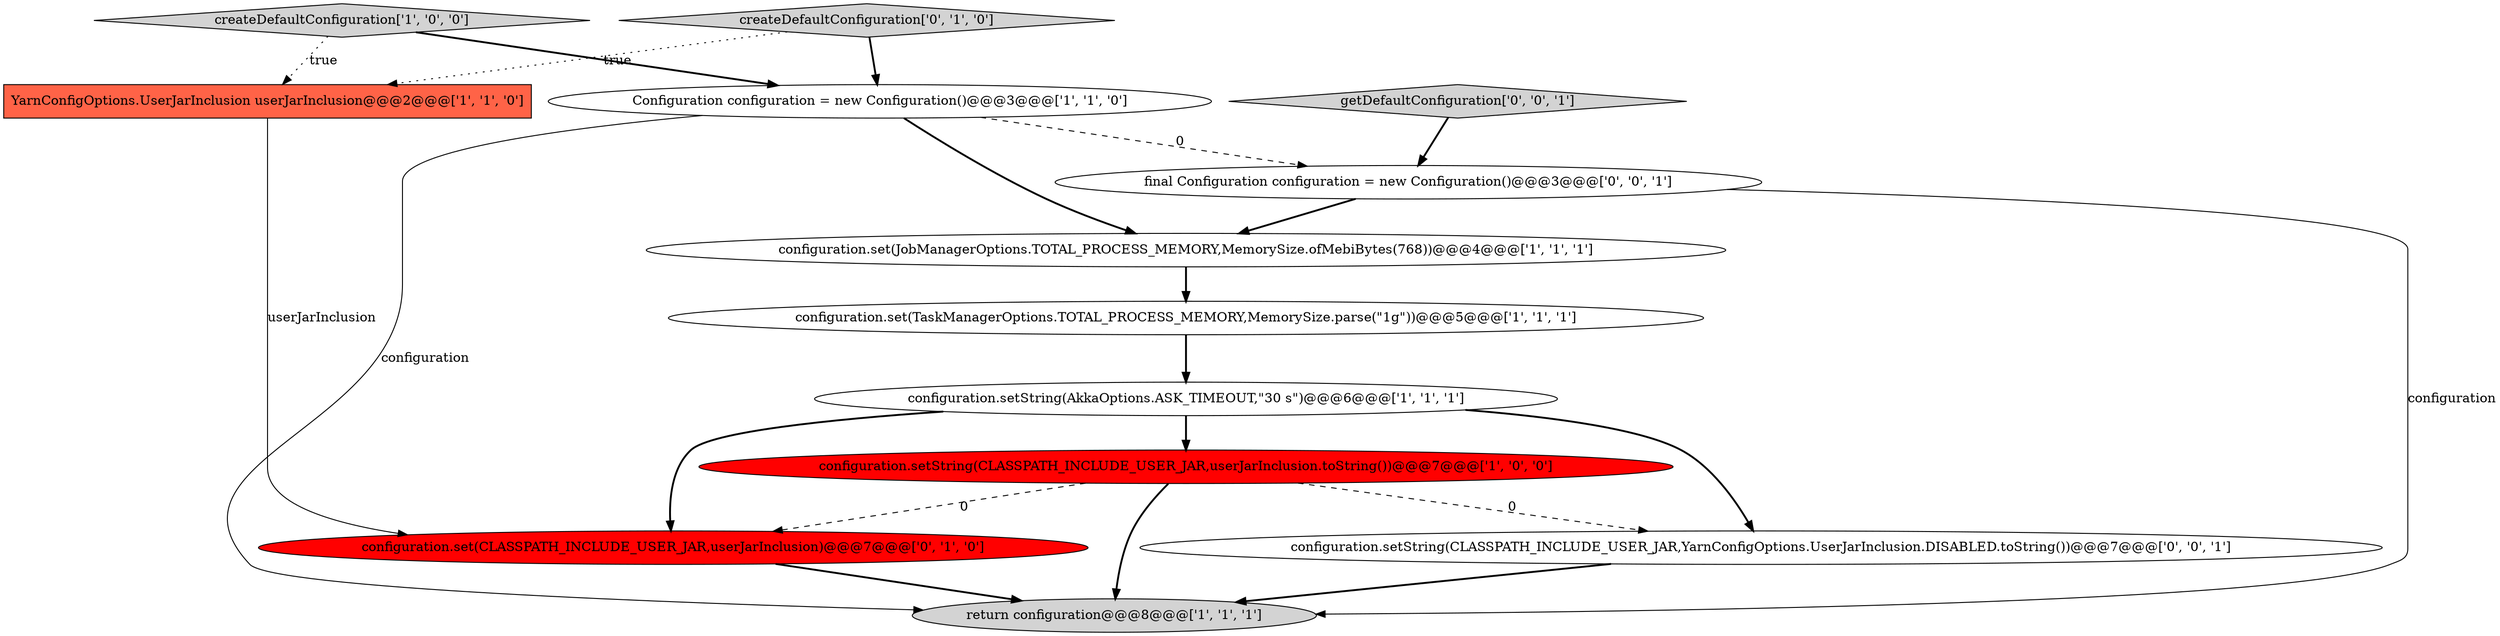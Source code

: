 digraph {
2 [style = filled, label = "configuration.setString(CLASSPATH_INCLUDE_USER_JAR,userJarInclusion.toString())@@@7@@@['1', '0', '0']", fillcolor = red, shape = ellipse image = "AAA1AAABBB1BBB"];
1 [style = filled, label = "createDefaultConfiguration['1', '0', '0']", fillcolor = lightgray, shape = diamond image = "AAA0AAABBB1BBB"];
8 [style = filled, label = "configuration.set(CLASSPATH_INCLUDE_USER_JAR,userJarInclusion)@@@7@@@['0', '1', '0']", fillcolor = red, shape = ellipse image = "AAA1AAABBB2BBB"];
11 [style = filled, label = "getDefaultConfiguration['0', '0', '1']", fillcolor = lightgray, shape = diamond image = "AAA0AAABBB3BBB"];
9 [style = filled, label = "createDefaultConfiguration['0', '1', '0']", fillcolor = lightgray, shape = diamond image = "AAA0AAABBB2BBB"];
3 [style = filled, label = "YarnConfigOptions.UserJarInclusion userJarInclusion@@@2@@@['1', '1', '0']", fillcolor = tomato, shape = box image = "AAA0AAABBB1BBB"];
4 [style = filled, label = "Configuration configuration = new Configuration()@@@3@@@['1', '1', '0']", fillcolor = white, shape = ellipse image = "AAA0AAABBB1BBB"];
12 [style = filled, label = "configuration.setString(CLASSPATH_INCLUDE_USER_JAR,YarnConfigOptions.UserJarInclusion.DISABLED.toString())@@@7@@@['0', '0', '1']", fillcolor = white, shape = ellipse image = "AAA0AAABBB3BBB"];
7 [style = filled, label = "configuration.set(TaskManagerOptions.TOTAL_PROCESS_MEMORY,MemorySize.parse(\"1g\"))@@@5@@@['1', '1', '1']", fillcolor = white, shape = ellipse image = "AAA0AAABBB1BBB"];
10 [style = filled, label = "final Configuration configuration = new Configuration()@@@3@@@['0', '0', '1']", fillcolor = white, shape = ellipse image = "AAA0AAABBB3BBB"];
0 [style = filled, label = "configuration.set(JobManagerOptions.TOTAL_PROCESS_MEMORY,MemorySize.ofMebiBytes(768))@@@4@@@['1', '1', '1']", fillcolor = white, shape = ellipse image = "AAA0AAABBB1BBB"];
5 [style = filled, label = "return configuration@@@8@@@['1', '1', '1']", fillcolor = lightgray, shape = ellipse image = "AAA0AAABBB1BBB"];
6 [style = filled, label = "configuration.setString(AkkaOptions.ASK_TIMEOUT,\"30 s\")@@@6@@@['1', '1', '1']", fillcolor = white, shape = ellipse image = "AAA0AAABBB1BBB"];
1->4 [style = bold, label=""];
12->5 [style = bold, label=""];
3->8 [style = solid, label="userJarInclusion"];
9->4 [style = bold, label=""];
2->8 [style = dashed, label="0"];
4->0 [style = bold, label=""];
0->7 [style = bold, label=""];
1->3 [style = dotted, label="true"];
6->2 [style = bold, label=""];
2->12 [style = dashed, label="0"];
8->5 [style = bold, label=""];
11->10 [style = bold, label=""];
10->0 [style = bold, label=""];
6->8 [style = bold, label=""];
7->6 [style = bold, label=""];
4->5 [style = solid, label="configuration"];
4->10 [style = dashed, label="0"];
9->3 [style = dotted, label="true"];
10->5 [style = solid, label="configuration"];
2->5 [style = bold, label=""];
6->12 [style = bold, label=""];
}
